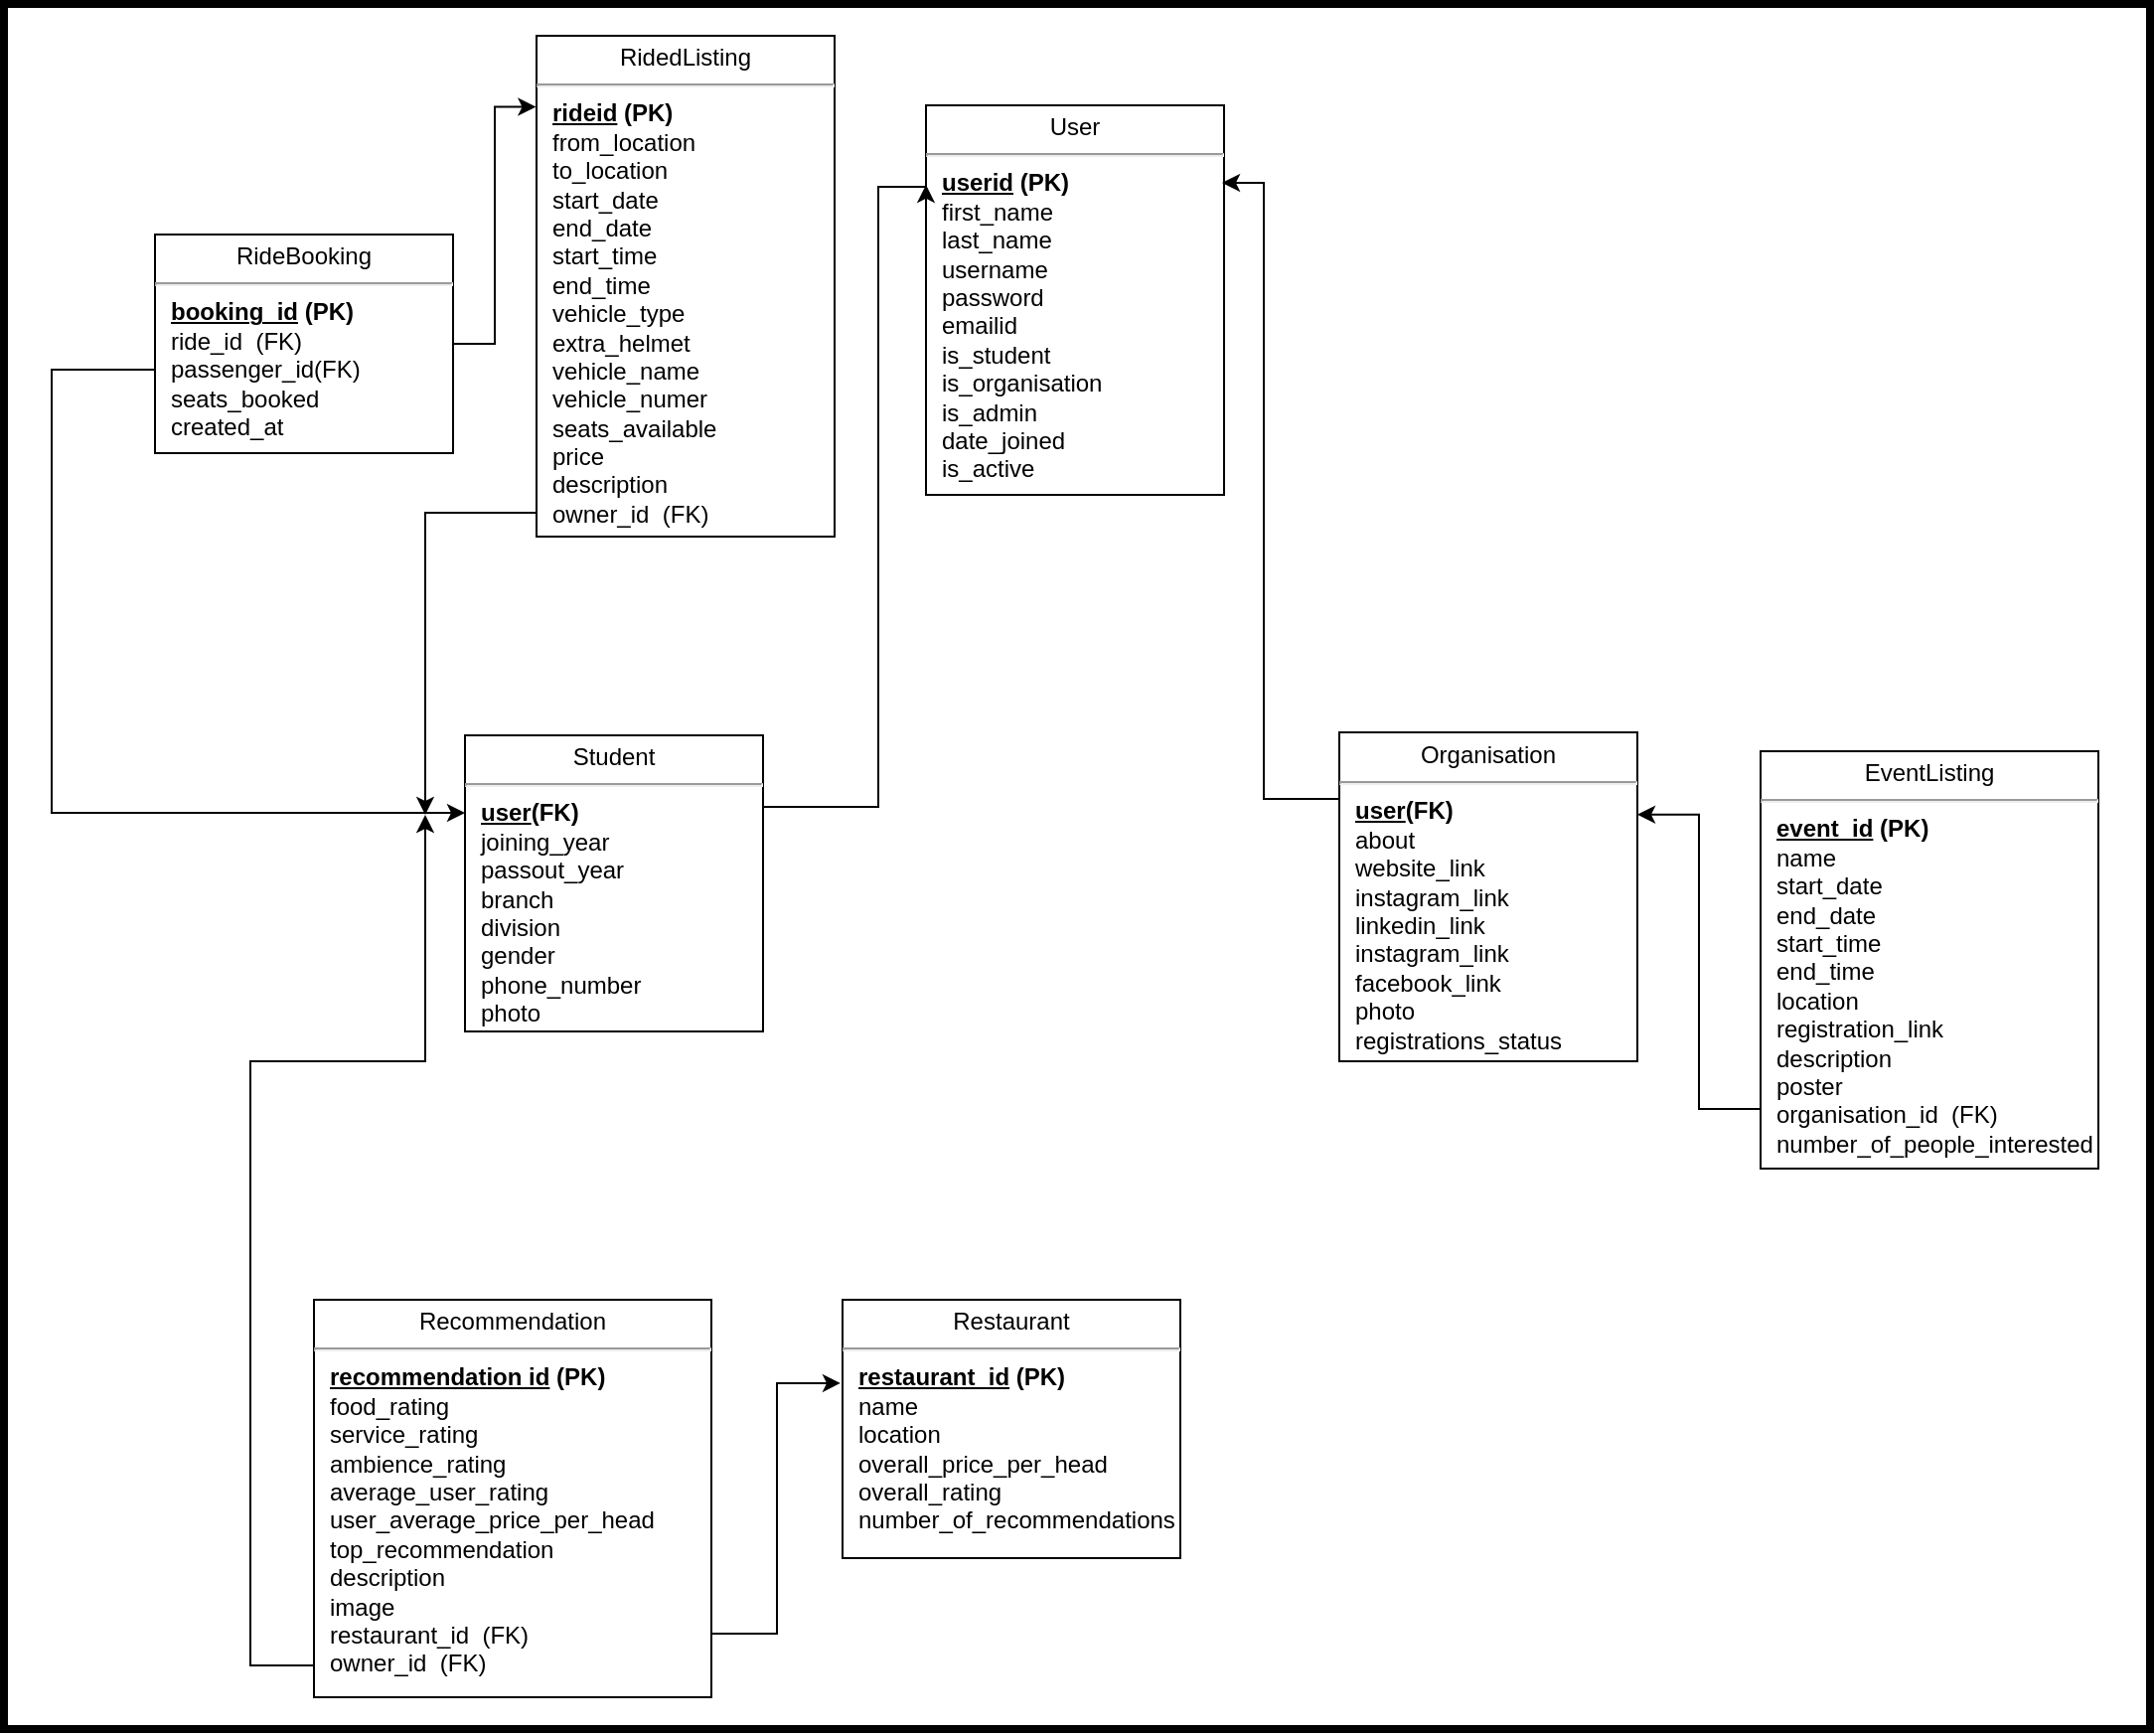<mxfile version="22.1.17" type="google">
  <diagram name="Page-1" id="a7904f86-f2b4-8e86-fa97-74104820619b">
    <mxGraphModel grid="1" page="1" gridSize="4" guides="1" tooltips="1" connect="1" arrows="1" fold="1" pageScale="1" pageWidth="1100" pageHeight="850" background="none" math="0" shadow="0">
      <root>
        <mxCell id="0" />
        <mxCell id="1" parent="0" />
        <mxCell id="24794b860abc3c2d-1" value="&lt;p style=&quot;margin: 4px 0px 0px; text-align: center;&quot;&gt;Student&lt;/p&gt;&lt;hr&gt;&lt;p style=&quot;margin: 0px ; margin-left: 8px&quot;&gt;&lt;b&gt;&lt;u&gt;user&lt;/u&gt;(FK)&lt;/b&gt;&lt;/p&gt;&lt;p style=&quot;margin: 0px ; margin-left: 8px&quot;&gt;joining_year&lt;/p&gt;&lt;p style=&quot;margin: 0px ; margin-left: 8px&quot;&gt;passout_year&lt;/p&gt;&lt;p style=&quot;margin: 0px ; margin-left: 8px&quot;&gt;branch&lt;/p&gt;&lt;p style=&quot;margin: 0px ; margin-left: 8px&quot;&gt;division&lt;/p&gt;&lt;p style=&quot;margin: 0px ; margin-left: 8px&quot;&gt;gender&lt;/p&gt;&lt;p style=&quot;margin: 0px ; margin-left: 8px&quot;&gt;phone_number&lt;/p&gt;&lt;p style=&quot;margin: 0px ; margin-left: 8px&quot;&gt;photo&lt;/p&gt;" style="verticalAlign=top;align=left;overflow=fill;fontSize=12;fontFamily=Helvetica;html=1;rounded=0;shadow=0;comic=0;labelBackgroundColor=none;strokeWidth=1" vertex="1" parent="1">
          <mxGeometry x="-340" y="132" width="150" height="149" as="geometry" />
        </mxCell>
        <mxCell id="ewFeyvVWRLN4uZkWC-zY-1" style="edgeStyle=orthogonalEdgeStyle;rounded=0;orthogonalLoop=1;jettySize=auto;html=1;" edge="1" parent="1" source="5JkHT3Ut8EcRTSLTAwqF-2">
          <mxGeometry relative="1" as="geometry">
            <mxPoint x="-360" y="172" as="targetPoint" />
            <Array as="points">
              <mxPoint x="-360" y="20" />
              <mxPoint x="-360" y="168" />
            </Array>
          </mxGeometry>
        </mxCell>
        <mxCell id="5JkHT3Ut8EcRTSLTAwqF-2" value="&lt;p style=&quot;margin: 4px 0px 0px; text-align: center;&quot;&gt;RidedListing&lt;/p&gt;&lt;hr&gt;&lt;p style=&quot;margin: 0px ; margin-left: 8px&quot;&gt;&lt;b&gt;&lt;u&gt;rideid&lt;/u&gt; (PK)&lt;/b&gt;&lt;br&gt;from_location&lt;/p&gt;&lt;p style=&quot;margin: 0px ; margin-left: 8px&quot;&gt;to_location&lt;/p&gt;&lt;p style=&quot;margin: 0px ; margin-left: 8px&quot;&gt;start_date&lt;/p&gt;&lt;p style=&quot;margin: 0px ; margin-left: 8px&quot;&gt;end_date&lt;/p&gt;&lt;p style=&quot;margin: 0px ; margin-left: 8px&quot;&gt;start_time&lt;/p&gt;&lt;p style=&quot;margin: 0px ; margin-left: 8px&quot;&gt;end_time&lt;/p&gt;&lt;p style=&quot;margin: 0px ; margin-left: 8px&quot;&gt;vehicle_type&lt;/p&gt;&lt;p style=&quot;margin: 0px ; margin-left: 8px&quot;&gt;extra_helmet&lt;/p&gt;&lt;p style=&quot;margin: 0px ; margin-left: 8px&quot;&gt;vehicle_name&lt;/p&gt;&lt;p style=&quot;margin: 0px ; margin-left: 8px&quot;&gt;vehicle_numer&lt;/p&gt;&lt;p style=&quot;margin: 0px ; margin-left: 8px&quot;&gt;seats_available&lt;/p&gt;&lt;p style=&quot;margin: 0px ; margin-left: 8px&quot;&gt;price&lt;/p&gt;&lt;p style=&quot;margin: 0px ; margin-left: 8px&quot;&gt;description&lt;/p&gt;&lt;p style=&quot;margin: 0px ; margin-left: 8px&quot;&gt;owner_id&amp;nbsp; (FK)&lt;/p&gt;" style="verticalAlign=top;align=left;overflow=fill;fontSize=12;fontFamily=Helvetica;html=1;rounded=0;shadow=0;comic=0;labelBackgroundColor=none;strokeWidth=1" vertex="1" parent="1">
          <mxGeometry x="-304" y="-220" width="150" height="252" as="geometry" />
        </mxCell>
        <mxCell id="5JkHT3Ut8EcRTSLTAwqF-3" value="&lt;p style=&quot;margin: 4px 0px 0px; text-align: center;&quot;&gt;Restaurant&lt;/p&gt;&lt;hr&gt;&lt;p style=&quot;margin: 0px ; margin-left: 8px&quot;&gt;&lt;b&gt;&lt;u&gt;restaurant_id&lt;/u&gt; (PK)&lt;/b&gt;&lt;br&gt;name&lt;/p&gt;&lt;p style=&quot;margin: 0px ; margin-left: 8px&quot;&gt;location&lt;/p&gt;&lt;p style=&quot;margin: 0px ; margin-left: 8px&quot;&gt;overall_price_per_head&lt;/p&gt;&lt;p style=&quot;margin: 0px ; margin-left: 8px&quot;&gt;overall_rating&lt;/p&gt;&lt;p style=&quot;margin: 0px ; margin-left: 8px&quot;&gt;number_of_recommendations&lt;/p&gt;&lt;p style=&quot;margin: 0px ; margin-left: 8px&quot;&gt;&lt;br&gt;&lt;/p&gt;" style="verticalAlign=top;align=left;overflow=fill;fontSize=12;fontFamily=Helvetica;html=1;rounded=0;shadow=0;comic=0;labelBackgroundColor=none;strokeWidth=1" vertex="1" parent="1">
          <mxGeometry x="-150" y="416" width="170" height="130" as="geometry" />
        </mxCell>
        <mxCell id="ewFeyvVWRLN4uZkWC-zY-2" style="edgeStyle=orthogonalEdgeStyle;rounded=0;orthogonalLoop=1;jettySize=auto;html=1;" edge="1" parent="1" source="5JkHT3Ut8EcRTSLTAwqF-4">
          <mxGeometry relative="1" as="geometry">
            <mxPoint x="-360" y="172" as="targetPoint" />
            <Array as="points">
              <mxPoint x="-448" y="600" />
              <mxPoint x="-448" y="296" />
              <mxPoint x="-360" y="296" />
            </Array>
          </mxGeometry>
        </mxCell>
        <mxCell id="5JkHT3Ut8EcRTSLTAwqF-4" value="&lt;p style=&quot;margin: 4px 0px 0px; text-align: center;&quot;&gt;Recommendation&lt;/p&gt;&lt;hr&gt;&lt;p style=&quot;margin: 0px ; margin-left: 8px&quot;&gt;&lt;b&gt;&lt;u&gt;recommendation id&lt;/u&gt; (PK)&lt;/b&gt;&lt;br&gt;food_rating&lt;/p&gt;&lt;p style=&quot;margin: 0px ; margin-left: 8px&quot;&gt;service_rating&lt;/p&gt;&lt;p style=&quot;margin: 0px ; margin-left: 8px&quot;&gt;ambience_rating&lt;/p&gt;&lt;p style=&quot;margin: 0px ; margin-left: 8px&quot;&gt;average_user_rating&lt;/p&gt;&lt;p style=&quot;margin: 0px ; margin-left: 8px&quot;&gt;user_average_price_per_head&lt;/p&gt;&lt;p style=&quot;margin: 0px ; margin-left: 8px&quot;&gt;top_recommendation&lt;/p&gt;&lt;p style=&quot;margin: 0px ; margin-left: 8px&quot;&gt;description&lt;/p&gt;&lt;p style=&quot;margin: 0px ; margin-left: 8px&quot;&gt;image&lt;/p&gt;&lt;p style=&quot;margin: 0px ; margin-left: 8px&quot;&gt;restaurant_id&amp;nbsp; (FK)&lt;/p&gt;&lt;p style=&quot;margin: 0px ; margin-left: 8px&quot;&gt;owner_id&amp;nbsp; (FK)&lt;/p&gt;" style="verticalAlign=top;align=left;overflow=fill;fontSize=12;fontFamily=Helvetica;html=1;rounded=0;shadow=0;comic=0;labelBackgroundColor=none;strokeWidth=1" vertex="1" parent="1">
          <mxGeometry x="-416" y="416" width="200" height="200" as="geometry" />
        </mxCell>
        <mxCell id="5JkHT3Ut8EcRTSLTAwqF-5" value="&lt;p style=&quot;margin: 4px 0px 0px; text-align: center;&quot;&gt;RideBooking&lt;/p&gt;&lt;hr&gt;&lt;p style=&quot;margin: 0px ; margin-left: 8px&quot;&gt;&lt;b&gt;&lt;u&gt;booking_id&lt;/u&gt; (PK)&lt;/b&gt;&lt;br&gt;ride_id&amp;nbsp; (FK)&lt;/p&gt;&lt;p style=&quot;margin: 0px ; margin-left: 8px&quot;&gt;passenger_id(FK)&lt;/p&gt;&lt;p style=&quot;margin: 0px ; margin-left: 8px&quot;&gt;seats_booked&lt;/p&gt;&lt;p style=&quot;margin: 0px ; margin-left: 8px&quot;&gt;created_at&lt;/p&gt;" style="verticalAlign=top;align=left;overflow=fill;fontSize=12;fontFamily=Helvetica;html=1;rounded=0;shadow=0;comic=0;labelBackgroundColor=none;strokeWidth=1" vertex="1" parent="1">
          <mxGeometry x="-496" y="-120" width="150" height="110" as="geometry" />
        </mxCell>
        <mxCell id="5JkHT3Ut8EcRTSLTAwqF-6" value="&lt;p style=&quot;margin: 4px 0px 0px; text-align: center;&quot;&gt;Organisation&lt;/p&gt;&lt;hr&gt;&lt;p style=&quot;margin: 0px ; margin-left: 8px&quot;&gt;&lt;b&gt;&lt;u&gt;user&lt;/u&gt;(&lt;/b&gt;&lt;b style=&quot;border-color: var(--border-color);&quot;&gt;FK&lt;/b&gt;&lt;b&gt;)&lt;/b&gt;&lt;/p&gt;&lt;p style=&quot;margin: 0px ; margin-left: 8px&quot;&gt;about&lt;/p&gt;&lt;p style=&quot;margin: 0px ; margin-left: 8px&quot;&gt;website_link&lt;/p&gt;&lt;p style=&quot;margin: 0px ; margin-left: 8px&quot;&gt;instagram_link&lt;/p&gt;&lt;p style=&quot;margin: 0px ; margin-left: 8px&quot;&gt;linkedin_link&lt;/p&gt;&lt;p style=&quot;margin: 0px ; margin-left: 8px&quot;&gt;instagram_link&lt;/p&gt;&lt;p style=&quot;margin: 0px ; margin-left: 8px&quot;&gt;facebook_link&lt;/p&gt;&lt;p style=&quot;margin: 0px ; margin-left: 8px&quot;&gt;photo&lt;br&gt;&lt;/p&gt;&lt;p style=&quot;margin: 0px ; margin-left: 8px&quot;&gt;registrations_status&lt;/p&gt;" style="verticalAlign=top;align=left;overflow=fill;fontSize=12;fontFamily=Helvetica;html=1;rounded=0;shadow=0;comic=0;labelBackgroundColor=none;strokeWidth=1" vertex="1" parent="1">
          <mxGeometry x="100" y="130.5" width="150" height="165.5" as="geometry" />
        </mxCell>
        <mxCell id="iQ9EtSZZxSN-OwnkfFsY-5" style="edgeStyle=orthogonalEdgeStyle;rounded=0;orthogonalLoop=1;jettySize=auto;html=1;entryX=1;entryY=0.25;entryDx=0;entryDy=0;" edge="1" parent="1" source="5JkHT3Ut8EcRTSLTAwqF-7" target="5JkHT3Ut8EcRTSLTAwqF-6">
          <mxGeometry relative="1" as="geometry">
            <Array as="points">
              <mxPoint x="281" y="320" />
              <mxPoint x="281" y="172" />
            </Array>
          </mxGeometry>
        </mxCell>
        <mxCell id="5JkHT3Ut8EcRTSLTAwqF-7" value="&lt;p style=&quot;margin: 4px 0px 0px; text-align: center;&quot;&gt;EventListing&lt;/p&gt;&lt;hr&gt;&lt;p style=&quot;margin: 0px ; margin-left: 8px&quot;&gt;&lt;b&gt;&lt;u&gt;event_id&lt;/u&gt; (PK)&lt;/b&gt;&lt;br&gt;&lt;/p&gt;&lt;p style=&quot;margin: 0px ; margin-left: 8px&quot;&gt;name&lt;/p&gt;&lt;p style=&quot;margin: 0px ; margin-left: 8px&quot;&gt;start_date&lt;/p&gt;&lt;p style=&quot;margin: 0px ; margin-left: 8px&quot;&gt;end_date&lt;/p&gt;&lt;p style=&quot;margin: 0px ; margin-left: 8px&quot;&gt;start_time&lt;/p&gt;&lt;p style=&quot;margin: 0px ; margin-left: 8px&quot;&gt;end_time&lt;/p&gt;&lt;p style=&quot;margin: 0px ; margin-left: 8px&quot;&gt;location&lt;/p&gt;&lt;p style=&quot;margin: 0px ; margin-left: 8px&quot;&gt;registration_link&lt;/p&gt;&lt;p style=&quot;margin: 0px ; margin-left: 8px&quot;&gt;description&lt;/p&gt;&lt;p style=&quot;margin: 0px ; margin-left: 8px&quot;&gt;poster&lt;/p&gt;&lt;p style=&quot;margin: 0px ; margin-left: 8px&quot;&gt;organisation_id&amp;nbsp; (FK)&lt;/p&gt;&lt;p style=&quot;margin: 0px ; margin-left: 8px&quot;&gt;number_of_people_interested&lt;/p&gt;" style="verticalAlign=top;align=left;overflow=fill;fontSize=12;fontFamily=Helvetica;html=1;rounded=0;shadow=0;comic=0;labelBackgroundColor=none;strokeWidth=1" vertex="1" parent="1">
          <mxGeometry x="312" y="140" width="170" height="210" as="geometry" />
        </mxCell>
        <mxCell id="5JkHT3Ut8EcRTSLTAwqF-11" style="edgeStyle=orthogonalEdgeStyle;rounded=0;orthogonalLoop=1;jettySize=auto;html=1;exitX=0;exitY=0.75;exitDx=0;exitDy=0;" edge="1" parent="1" source="5JkHT3Ut8EcRTSLTAwqF-5" target="24794b860abc3c2d-1">
          <mxGeometry relative="1" as="geometry">
            <mxPoint x="-507.99" y="-40" as="sourcePoint" />
            <mxPoint x="-349.04" y="185.25" as="targetPoint" />
            <Array as="points">
              <mxPoint x="-496" y="-52" />
              <mxPoint x="-548" y="-52" />
              <mxPoint x="-548" y="171" />
            </Array>
          </mxGeometry>
        </mxCell>
        <mxCell id="5JkHT3Ut8EcRTSLTAwqF-17" style="edgeStyle=orthogonalEdgeStyle;rounded=0;orthogonalLoop=1;jettySize=auto;html=1;entryX=-0.006;entryY=0.323;entryDx=0;entryDy=0;entryPerimeter=0;" edge="1" parent="1" source="5JkHT3Ut8EcRTSLTAwqF-4" target="5JkHT3Ut8EcRTSLTAwqF-3">
          <mxGeometry relative="1" as="geometry">
            <Array as="points">
              <mxPoint x="-183" y="584" />
              <mxPoint x="-183" y="458" />
            </Array>
          </mxGeometry>
        </mxCell>
        <mxCell id="5JkHT3Ut8EcRTSLTAwqF-21" value="" style="rounded=0;whiteSpace=wrap;html=1;fillColor=none;perimeterSpacing=1;strokeWidth=4;" vertex="1" parent="1">
          <mxGeometry x="-572" y="-236" width="1080" height="868" as="geometry" />
        </mxCell>
        <mxCell id="iQ9EtSZZxSN-OwnkfFsY-1" value="&lt;p style=&quot;margin: 4px 0px 0px; text-align: center;&quot;&gt;User&lt;/p&gt;&lt;hr&gt;&lt;p style=&quot;margin: 0px ; margin-left: 8px&quot;&gt;&lt;b&gt;&lt;u&gt;userid&lt;/u&gt; (PK)&lt;/b&gt;&lt;br&gt;first_name&lt;br&gt;last_name&lt;/p&gt;&lt;p style=&quot;margin: 0px ; margin-left: 8px&quot;&gt;username&lt;br&gt;&lt;/p&gt;&lt;p style=&quot;margin: 0px ; margin-left: 8px&quot;&gt;password&lt;br&gt;&lt;/p&gt;&lt;p style=&quot;margin: 0px ; margin-left: 8px&quot;&gt;emailid&lt;/p&gt;&lt;p style=&quot;margin: 0px ; margin-left: 8px&quot;&gt;is_student&lt;/p&gt;&lt;p style=&quot;margin: 0px ; margin-left: 8px&quot;&gt;is_organisation&lt;br&gt;&lt;/p&gt;&lt;p style=&quot;margin: 0px ; margin-left: 8px&quot;&gt;is_admin&lt;/p&gt;&lt;p style=&quot;margin: 0px ; margin-left: 8px&quot;&gt;date_joined&lt;/p&gt;&lt;p style=&quot;margin: 0px ; margin-left: 8px&quot;&gt;is_active&lt;/p&gt;" style="verticalAlign=top;align=left;overflow=fill;fontSize=12;fontFamily=Helvetica;html=1;rounded=0;shadow=0;comic=0;labelBackgroundColor=none;strokeWidth=1" vertex="1" parent="1">
          <mxGeometry x="-108" y="-185" width="150" height="196" as="geometry" />
        </mxCell>
        <mxCell id="iQ9EtSZZxSN-OwnkfFsY-2" style="edgeStyle=orthogonalEdgeStyle;rounded=0;orthogonalLoop=1;jettySize=auto;html=1;entryX=0;entryY=0.204;entryDx=0;entryDy=0;entryPerimeter=0;" edge="1" parent="1" source="24794b860abc3c2d-1" target="iQ9EtSZZxSN-OwnkfFsY-1">
          <mxGeometry relative="1" as="geometry">
            <Array as="points">
              <mxPoint x="-132" y="168" />
              <mxPoint x="-132" y="-144" />
            </Array>
          </mxGeometry>
        </mxCell>
        <mxCell id="iQ9EtSZZxSN-OwnkfFsY-4" style="edgeStyle=orthogonalEdgeStyle;rounded=0;orthogonalLoop=1;jettySize=auto;html=1;entryX=0.993;entryY=0.194;entryDx=0;entryDy=0;entryPerimeter=0;" edge="1" parent="1" source="5JkHT3Ut8EcRTSLTAwqF-6" target="iQ9EtSZZxSN-OwnkfFsY-1">
          <mxGeometry relative="1" as="geometry">
            <Array as="points">
              <mxPoint x="62" y="164" />
              <mxPoint x="62" y="-146" />
            </Array>
          </mxGeometry>
        </mxCell>
        <mxCell id="iQ9EtSZZxSN-OwnkfFsY-7" style="edgeStyle=orthogonalEdgeStyle;rounded=0;orthogonalLoop=1;jettySize=auto;html=1;entryX=-0.002;entryY=0.142;entryDx=0;entryDy=0;entryPerimeter=0;" edge="1" parent="1" source="5JkHT3Ut8EcRTSLTAwqF-5" target="5JkHT3Ut8EcRTSLTAwqF-2">
          <mxGeometry relative="1" as="geometry" />
        </mxCell>
      </root>
    </mxGraphModel>
  </diagram>
</mxfile>

